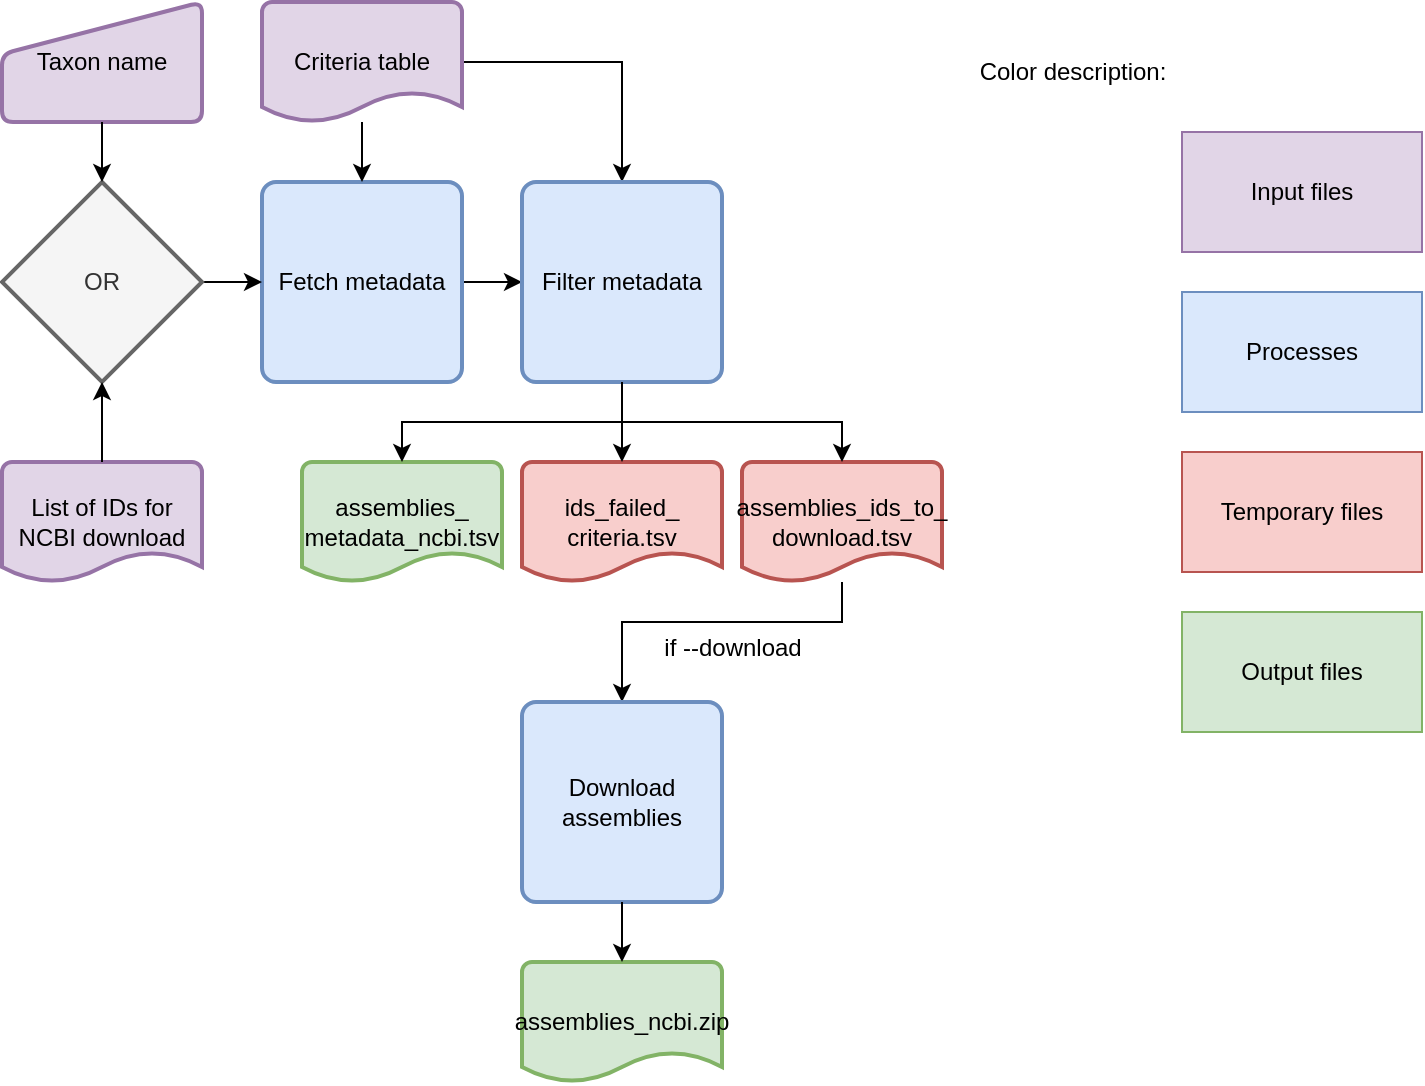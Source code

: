 <mxfile scale="1" border="0" version="27.1.4">
  <diagram name="Page-1" id="tIYcXy47FKjCoxQx500s">
    <mxGraphModel dx="1025" dy="464" grid="1" gridSize="10" guides="1" tooltips="1" connect="1" arrows="1" fold="1" page="1" pageScale="1" pageWidth="850" pageHeight="1100" math="0" shadow="0">
      <root>
        <mxCell id="0" />
        <mxCell id="1" parent="0" />
        <mxCell id="yOKKN6GtoYY8TGb_IApD-14" style="edgeStyle=orthogonalEdgeStyle;rounded=0;orthogonalLoop=1;jettySize=auto;html=1;entryX=0;entryY=0.5;entryDx=0;entryDy=0;" parent="1" source="yOKKN6GtoYY8TGb_IApD-1" target="yOKKN6GtoYY8TGb_IApD-13" edge="1">
          <mxGeometry relative="1" as="geometry" />
        </mxCell>
        <mxCell id="yOKKN6GtoYY8TGb_IApD-1" value="Fetch metadata" style="rounded=1;whiteSpace=wrap;html=1;absoluteArcSize=1;arcSize=14;strokeWidth=2;fillColor=#dae8fc;strokeColor=#6c8ebf;" parent="1" vertex="1">
          <mxGeometry x="210" y="100" width="100" height="100" as="geometry" />
        </mxCell>
        <mxCell id="yOKKN6GtoYY8TGb_IApD-6" style="edgeStyle=orthogonalEdgeStyle;rounded=0;orthogonalLoop=1;jettySize=auto;html=1;entryX=0;entryY=0.5;entryDx=0;entryDy=0;" parent="1" source="yOKKN6GtoYY8TGb_IApD-5" target="yOKKN6GtoYY8TGb_IApD-1" edge="1">
          <mxGeometry relative="1" as="geometry" />
        </mxCell>
        <mxCell id="yOKKN6GtoYY8TGb_IApD-5" value="OR" style="strokeWidth=2;html=1;shape=mxgraph.flowchart.decision;whiteSpace=wrap;fillColor=#f5f5f5;fontColor=#333333;strokeColor=#666666;" parent="1" vertex="1">
          <mxGeometry x="80" y="100" width="100" height="100" as="geometry" />
        </mxCell>
        <mxCell id="yOKKN6GtoYY8TGb_IApD-8" style="edgeStyle=orthogonalEdgeStyle;rounded=0;orthogonalLoop=1;jettySize=auto;html=1;entryX=0.5;entryY=0;entryDx=0;entryDy=0;" parent="1" source="yOKKN6GtoYY8TGb_IApD-7" target="yOKKN6GtoYY8TGb_IApD-1" edge="1">
          <mxGeometry relative="1" as="geometry" />
        </mxCell>
        <mxCell id="yOKKN6GtoYY8TGb_IApD-16" style="edgeStyle=orthogonalEdgeStyle;rounded=0;orthogonalLoop=1;jettySize=auto;html=1;exitX=1;exitY=0.5;exitDx=0;exitDy=0;exitPerimeter=0;entryX=0.5;entryY=0;entryDx=0;entryDy=0;" parent="1" source="yOKKN6GtoYY8TGb_IApD-7" target="yOKKN6GtoYY8TGb_IApD-13" edge="1">
          <mxGeometry relative="1" as="geometry" />
        </mxCell>
        <mxCell id="yOKKN6GtoYY8TGb_IApD-7" value="Criteria table" style="strokeWidth=2;html=1;shape=mxgraph.flowchart.document2;whiteSpace=wrap;size=0.25;fillColor=#e1d5e7;strokeColor=#9673a6;" parent="1" vertex="1">
          <mxGeometry x="210" y="10" width="100" height="60" as="geometry" />
        </mxCell>
        <mxCell id="yOKKN6GtoYY8TGb_IApD-9" value="Taxon name" style="html=1;strokeWidth=2;shape=manualInput;whiteSpace=wrap;rounded=1;size=26;arcSize=11;fillColor=#e1d5e7;strokeColor=#9673a6;" parent="1" vertex="1">
          <mxGeometry x="80" y="10" width="100" height="60" as="geometry" />
        </mxCell>
        <mxCell id="yOKKN6GtoYY8TGb_IApD-10" style="edgeStyle=orthogonalEdgeStyle;rounded=0;orthogonalLoop=1;jettySize=auto;html=1;entryX=0.5;entryY=0;entryDx=0;entryDy=0;entryPerimeter=0;" parent="1" source="yOKKN6GtoYY8TGb_IApD-9" target="yOKKN6GtoYY8TGb_IApD-5" edge="1">
          <mxGeometry relative="1" as="geometry" />
        </mxCell>
        <mxCell id="yOKKN6GtoYY8TGb_IApD-11" value="List of IDs for NCBI download" style="strokeWidth=2;html=1;shape=mxgraph.flowchart.document2;whiteSpace=wrap;size=0.25;fillColor=#e1d5e7;strokeColor=#9673a6;" parent="1" vertex="1">
          <mxGeometry x="80" y="240" width="100" height="60" as="geometry" />
        </mxCell>
        <mxCell id="yOKKN6GtoYY8TGb_IApD-12" style="edgeStyle=orthogonalEdgeStyle;rounded=0;orthogonalLoop=1;jettySize=auto;html=1;entryX=0.5;entryY=1;entryDx=0;entryDy=0;entryPerimeter=0;" parent="1" source="yOKKN6GtoYY8TGb_IApD-11" target="yOKKN6GtoYY8TGb_IApD-5" edge="1">
          <mxGeometry relative="1" as="geometry" />
        </mxCell>
        <mxCell id="yOKKN6GtoYY8TGb_IApD-13" value="Filter metadata" style="rounded=1;whiteSpace=wrap;html=1;absoluteArcSize=1;arcSize=14;strokeWidth=2;fillColor=#dae8fc;strokeColor=#6c8ebf;" parent="1" vertex="1">
          <mxGeometry x="340" y="100" width="100" height="100" as="geometry" />
        </mxCell>
        <mxCell id="yOKKN6GtoYY8TGb_IApD-17" value="assemblies_&lt;div&gt;metadata_ncbi.tsv&lt;/div&gt;" style="strokeWidth=2;html=1;shape=mxgraph.flowchart.document2;whiteSpace=wrap;size=0.25;fillColor=#d5e8d4;strokeColor=#82b366;" parent="1" vertex="1">
          <mxGeometry x="230" y="240" width="100" height="60" as="geometry" />
        </mxCell>
        <mxCell id="yOKKN6GtoYY8TGb_IApD-25" style="edgeStyle=orthogonalEdgeStyle;rounded=0;orthogonalLoop=1;jettySize=auto;html=1;entryX=0.5;entryY=0;entryDx=0;entryDy=0;" parent="1" source="yOKKN6GtoYY8TGb_IApD-19" target="yOKKN6GtoYY8TGb_IApD-24" edge="1">
          <mxGeometry relative="1" as="geometry">
            <Array as="points">
              <mxPoint x="500" y="320" />
              <mxPoint x="390" y="320" />
            </Array>
          </mxGeometry>
        </mxCell>
        <mxCell id="yOKKN6GtoYY8TGb_IApD-19" value="assemblies_ids_to_&lt;div&gt;download.tsv&lt;/div&gt;" style="strokeWidth=2;html=1;shape=mxgraph.flowchart.document2;whiteSpace=wrap;size=0.25;fillColor=#f8cecc;strokeColor=#b85450;" parent="1" vertex="1">
          <mxGeometry x="450" y="240" width="100" height="60" as="geometry" />
        </mxCell>
        <mxCell id="yOKKN6GtoYY8TGb_IApD-20" style="edgeStyle=orthogonalEdgeStyle;rounded=0;orthogonalLoop=1;jettySize=auto;html=1;entryX=0.5;entryY=0;entryDx=0;entryDy=0;entryPerimeter=0;" parent="1" source="yOKKN6GtoYY8TGb_IApD-13" target="yOKKN6GtoYY8TGb_IApD-19" edge="1">
          <mxGeometry relative="1" as="geometry">
            <Array as="points">
              <mxPoint x="390" y="220" />
              <mxPoint x="500" y="220" />
            </Array>
          </mxGeometry>
        </mxCell>
        <mxCell id="yOKKN6GtoYY8TGb_IApD-21" value="ids_failed_&lt;div&gt;criteria.tsv&lt;/div&gt;" style="strokeWidth=2;html=1;shape=mxgraph.flowchart.document2;whiteSpace=wrap;size=0.25;fillColor=#f8cecc;strokeColor=#b85450;" parent="1" vertex="1">
          <mxGeometry x="340" y="240" width="100" height="60" as="geometry" />
        </mxCell>
        <mxCell id="yOKKN6GtoYY8TGb_IApD-22" style="edgeStyle=orthogonalEdgeStyle;rounded=0;orthogonalLoop=1;jettySize=auto;html=1;entryX=0.5;entryY=0;entryDx=0;entryDy=0;entryPerimeter=0;" parent="1" source="yOKKN6GtoYY8TGb_IApD-13" target="yOKKN6GtoYY8TGb_IApD-21" edge="1">
          <mxGeometry relative="1" as="geometry" />
        </mxCell>
        <mxCell id="yOKKN6GtoYY8TGb_IApD-23" style="edgeStyle=orthogonalEdgeStyle;rounded=0;orthogonalLoop=1;jettySize=auto;html=1;entryX=0.5;entryY=0;entryDx=0;entryDy=0;entryPerimeter=0;" parent="1" source="yOKKN6GtoYY8TGb_IApD-13" target="yOKKN6GtoYY8TGb_IApD-17" edge="1">
          <mxGeometry relative="1" as="geometry">
            <Array as="points">
              <mxPoint x="390" y="220" />
              <mxPoint x="280" y="220" />
            </Array>
          </mxGeometry>
        </mxCell>
        <mxCell id="yOKKN6GtoYY8TGb_IApD-24" value="Download assemblies" style="rounded=1;whiteSpace=wrap;html=1;absoluteArcSize=1;arcSize=14;strokeWidth=2;fillColor=#dae8fc;strokeColor=#6c8ebf;" parent="1" vertex="1">
          <mxGeometry x="340" y="360" width="100" height="100" as="geometry" />
        </mxCell>
        <mxCell id="yOKKN6GtoYY8TGb_IApD-26" value="if&amp;nbsp;--download" style="text;html=1;align=center;verticalAlign=middle;resizable=0;points=[];autosize=1;strokeColor=none;fillColor=none;" parent="1" vertex="1">
          <mxGeometry x="400" y="318" width="90" height="30" as="geometry" />
        </mxCell>
        <mxCell id="yOKKN6GtoYY8TGb_IApD-27" value="assemblies_ncbi.zip" style="strokeWidth=2;html=1;shape=mxgraph.flowchart.document2;whiteSpace=wrap;size=0.25;fillColor=#d5e8d4;strokeColor=#82b366;" parent="1" vertex="1">
          <mxGeometry x="340" y="490" width="100" height="60" as="geometry" />
        </mxCell>
        <mxCell id="yOKKN6GtoYY8TGb_IApD-28" style="edgeStyle=orthogonalEdgeStyle;rounded=0;orthogonalLoop=1;jettySize=auto;html=1;entryX=0.5;entryY=0;entryDx=0;entryDy=0;entryPerimeter=0;" parent="1" source="yOKKN6GtoYY8TGb_IApD-24" target="yOKKN6GtoYY8TGb_IApD-27" edge="1">
          <mxGeometry relative="1" as="geometry" />
        </mxCell>
        <mxCell id="yOKKN6GtoYY8TGb_IApD-29" value="Processes" style="rounded=0;whiteSpace=wrap;html=1;fillColor=#dae8fc;strokeColor=#6c8ebf;" parent="1" vertex="1">
          <mxGeometry x="670" y="155" width="120" height="60" as="geometry" />
        </mxCell>
        <mxCell id="yOKKN6GtoYY8TGb_IApD-30" value="Temporary files" style="rounded=0;whiteSpace=wrap;html=1;fillColor=#f8cecc;strokeColor=#b85450;" parent="1" vertex="1">
          <mxGeometry x="670" y="235" width="120" height="60" as="geometry" />
        </mxCell>
        <mxCell id="yOKKN6GtoYY8TGb_IApD-31" value="Input files" style="rounded=0;whiteSpace=wrap;html=1;fillColor=#e1d5e7;strokeColor=#9673a6;" parent="1" vertex="1">
          <mxGeometry x="670" y="75" width="120" height="60" as="geometry" />
        </mxCell>
        <mxCell id="yOKKN6GtoYY8TGb_IApD-32" value="Output files" style="rounded=0;whiteSpace=wrap;html=1;fillColor=#d5e8d4;strokeColor=#82b366;" parent="1" vertex="1">
          <mxGeometry x="670" y="315" width="120" height="60" as="geometry" />
        </mxCell>
        <mxCell id="yOKKN6GtoYY8TGb_IApD-33" value="Color description:" style="text;html=1;align=center;verticalAlign=middle;resizable=0;points=[];autosize=1;strokeColor=none;fillColor=none;" parent="1" vertex="1">
          <mxGeometry x="560" y="30" width="110" height="30" as="geometry" />
        </mxCell>
      </root>
    </mxGraphModel>
  </diagram>
</mxfile>
